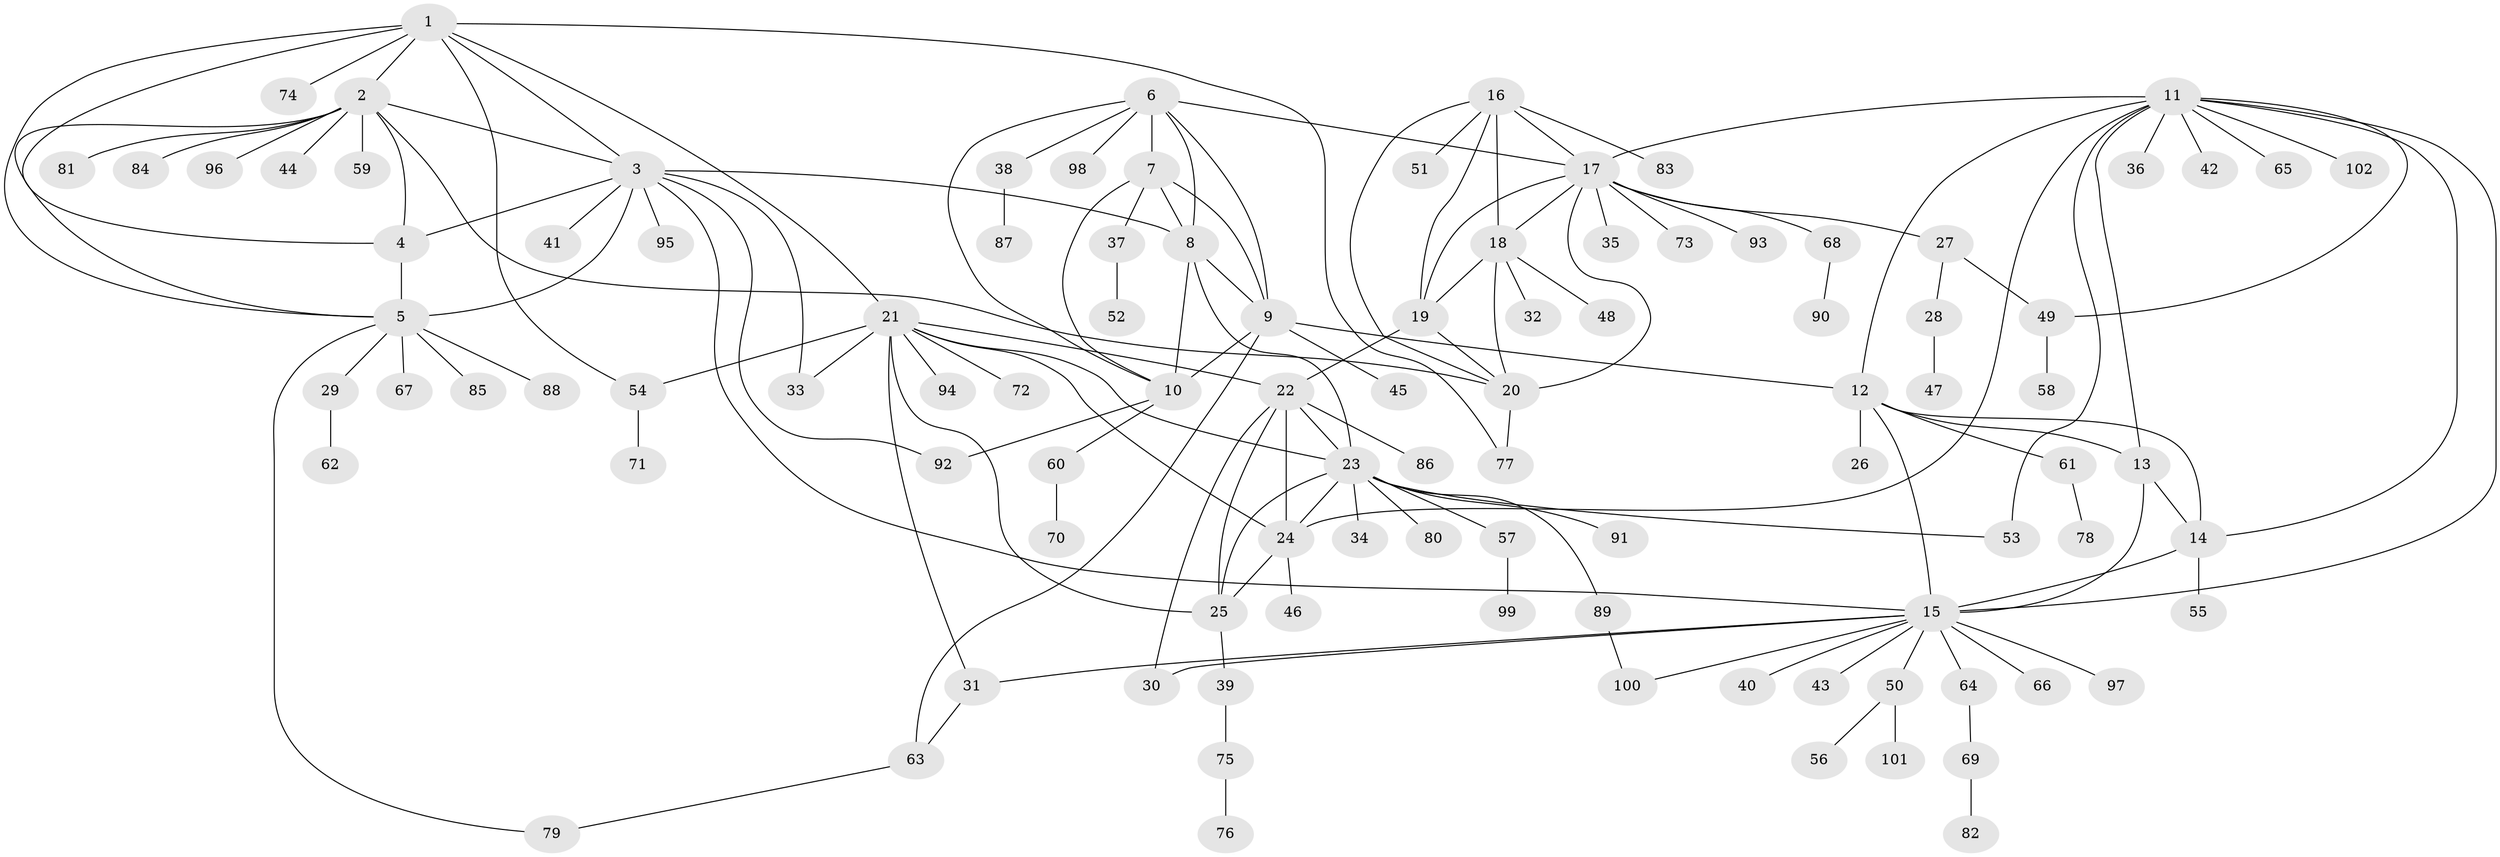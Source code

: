// Generated by graph-tools (version 1.1) at 2025/55/03/09/25 04:55:42]
// undirected, 102 vertices, 148 edges
graph export_dot {
graph [start="1"]
  node [color=gray90,style=filled];
  1;
  2;
  3;
  4;
  5;
  6;
  7;
  8;
  9;
  10;
  11;
  12;
  13;
  14;
  15;
  16;
  17;
  18;
  19;
  20;
  21;
  22;
  23;
  24;
  25;
  26;
  27;
  28;
  29;
  30;
  31;
  32;
  33;
  34;
  35;
  36;
  37;
  38;
  39;
  40;
  41;
  42;
  43;
  44;
  45;
  46;
  47;
  48;
  49;
  50;
  51;
  52;
  53;
  54;
  55;
  56;
  57;
  58;
  59;
  60;
  61;
  62;
  63;
  64;
  65;
  66;
  67;
  68;
  69;
  70;
  71;
  72;
  73;
  74;
  75;
  76;
  77;
  78;
  79;
  80;
  81;
  82;
  83;
  84;
  85;
  86;
  87;
  88;
  89;
  90;
  91;
  92;
  93;
  94;
  95;
  96;
  97;
  98;
  99;
  100;
  101;
  102;
  1 -- 2;
  1 -- 3;
  1 -- 4;
  1 -- 5;
  1 -- 21;
  1 -- 54;
  1 -- 74;
  1 -- 77;
  2 -- 3;
  2 -- 4;
  2 -- 5;
  2 -- 20;
  2 -- 44;
  2 -- 59;
  2 -- 81;
  2 -- 84;
  2 -- 96;
  3 -- 4;
  3 -- 5;
  3 -- 8;
  3 -- 15;
  3 -- 33;
  3 -- 41;
  3 -- 92;
  3 -- 95;
  4 -- 5;
  5 -- 29;
  5 -- 67;
  5 -- 79;
  5 -- 85;
  5 -- 88;
  6 -- 7;
  6 -- 8;
  6 -- 9;
  6 -- 10;
  6 -- 17;
  6 -- 38;
  6 -- 98;
  7 -- 8;
  7 -- 9;
  7 -- 10;
  7 -- 37;
  8 -- 9;
  8 -- 10;
  8 -- 23;
  9 -- 10;
  9 -- 12;
  9 -- 45;
  9 -- 63;
  10 -- 60;
  10 -- 92;
  11 -- 12;
  11 -- 13;
  11 -- 14;
  11 -- 15;
  11 -- 17;
  11 -- 24;
  11 -- 36;
  11 -- 42;
  11 -- 49;
  11 -- 53;
  11 -- 65;
  11 -- 102;
  12 -- 13;
  12 -- 14;
  12 -- 15;
  12 -- 26;
  12 -- 61;
  13 -- 14;
  13 -- 15;
  14 -- 15;
  14 -- 55;
  15 -- 30;
  15 -- 31;
  15 -- 40;
  15 -- 43;
  15 -- 50;
  15 -- 64;
  15 -- 66;
  15 -- 97;
  15 -- 100;
  16 -- 17;
  16 -- 18;
  16 -- 19;
  16 -- 20;
  16 -- 51;
  16 -- 83;
  17 -- 18;
  17 -- 19;
  17 -- 20;
  17 -- 27;
  17 -- 35;
  17 -- 68;
  17 -- 73;
  17 -- 93;
  18 -- 19;
  18 -- 20;
  18 -- 32;
  18 -- 48;
  19 -- 20;
  19 -- 22;
  20 -- 77;
  21 -- 22;
  21 -- 23;
  21 -- 24;
  21 -- 25;
  21 -- 31;
  21 -- 33;
  21 -- 54;
  21 -- 72;
  21 -- 94;
  22 -- 23;
  22 -- 24;
  22 -- 25;
  22 -- 30;
  22 -- 86;
  23 -- 24;
  23 -- 25;
  23 -- 34;
  23 -- 53;
  23 -- 57;
  23 -- 80;
  23 -- 89;
  23 -- 91;
  24 -- 25;
  24 -- 46;
  25 -- 39;
  27 -- 28;
  27 -- 49;
  28 -- 47;
  29 -- 62;
  31 -- 63;
  37 -- 52;
  38 -- 87;
  39 -- 75;
  49 -- 58;
  50 -- 56;
  50 -- 101;
  54 -- 71;
  57 -- 99;
  60 -- 70;
  61 -- 78;
  63 -- 79;
  64 -- 69;
  68 -- 90;
  69 -- 82;
  75 -- 76;
  89 -- 100;
}
